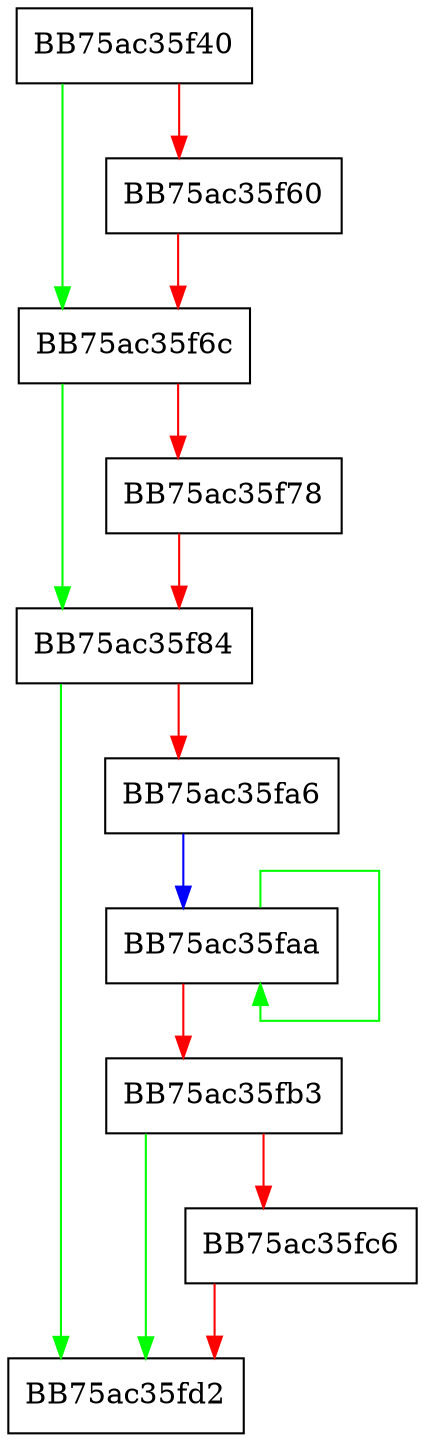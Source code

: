 digraph FindClose {
  node [shape="box"];
  graph [splines=ortho];
  BB75ac35f40 -> BB75ac35f6c [color="green"];
  BB75ac35f40 -> BB75ac35f60 [color="red"];
  BB75ac35f60 -> BB75ac35f6c [color="red"];
  BB75ac35f6c -> BB75ac35f84 [color="green"];
  BB75ac35f6c -> BB75ac35f78 [color="red"];
  BB75ac35f78 -> BB75ac35f84 [color="red"];
  BB75ac35f84 -> BB75ac35fd2 [color="green"];
  BB75ac35f84 -> BB75ac35fa6 [color="red"];
  BB75ac35fa6 -> BB75ac35faa [color="blue"];
  BB75ac35faa -> BB75ac35faa [color="green"];
  BB75ac35faa -> BB75ac35fb3 [color="red"];
  BB75ac35fb3 -> BB75ac35fd2 [color="green"];
  BB75ac35fb3 -> BB75ac35fc6 [color="red"];
  BB75ac35fc6 -> BB75ac35fd2 [color="red"];
}